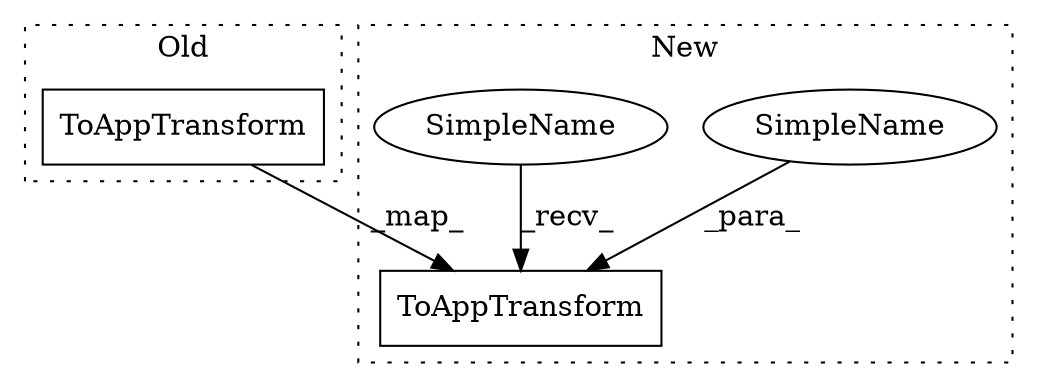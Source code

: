 digraph G {
subgraph cluster0 {
1 [label="ToAppTransform" a="32" s="38885,38903" l="15,21" shape="box"];
label = "Old";
style="dotted";
}
subgraph cluster1 {
2 [label="ToAppTransform" a="32" s="39642,39671" l="15,21" shape="box"];
3 [label="SimpleName" a="42" s="39657" l="9" shape="ellipse"];
4 [label="SimpleName" a="42" s="39629" l="12" shape="ellipse"];
label = "New";
style="dotted";
}
1 -> 2 [label="_map_"];
3 -> 2 [label="_para_"];
4 -> 2 [label="_recv_"];
}